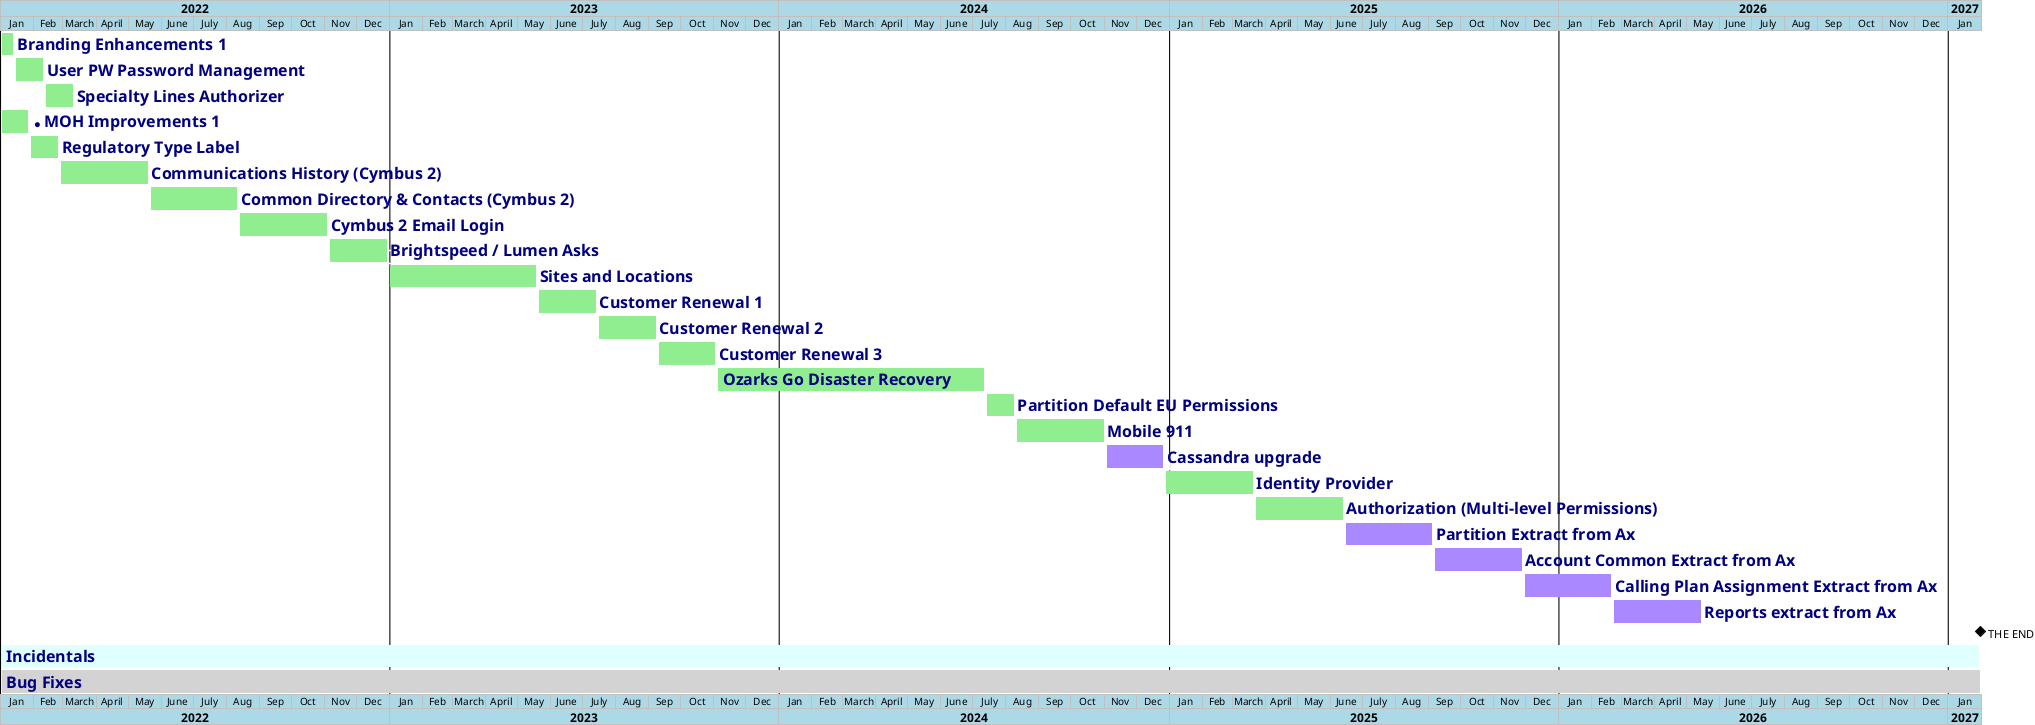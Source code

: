 @startgantt
<style>
    task {
        FontSize 16
        FontStyle bold
        FontColor navy
        BackgroundColor lightyellow
        LineColor black
    }
    timeline {
        BackgroundColor lightblue
    }
    arrow {
        LineColor white
    }
</style>
projectscale monthly zoom 1

Project starts 2022-01-01
then [Branding Enhancements 1] as [be1] lasts 2 weeks and is colored in lightgreen
then [User PW Password Management] as [eupw] lasts 4 weeks and is colored in lightgreen
then [Specialty Lines Authorizer] lasts 4 weeks and is colored in lightgreen
[*MOH Improvements 1] lasts 4 weeks and is colored in lightgreen
then [Regulatory Type Label] lasts 4 weeks and is colored in lightgreen
then [Communications History (Cymbus 2)] as [ch] lasts 12 weeks and is colored in lightgreen
then [Common Directory & Contacts (Cymbus 2)] as [cdc] lasts 12 weeks and is colored in lightgreen
then [Cymbus 2 Email Login] as [c2el] lasts 12 weeks and is colored in lightgreen
then [Brightspeed / Lumen Asks] as [bs] lasts 8 weeks and is colored in lightgreen
then [Sites and Locations] as [sal] lasts 20 weeks and is colored in lightgreen
then [Customer Renewal 1] as [cr1] lasts 8 weeks and is colored in lightgreen
then [Customer Renewal 2] as [cr2] lasts 8 weeks and is colored in lightgreen
then [Customer Renewal 3] as [cr3] lasts 8 weeks and is colored in lightgreen
then [Ozarks Go Disaster Recovery] as [ogdr] lasts 36 weeks and is colored in lightgreen
then [Partition Default EU Permissions] lasts 4 weeks and is colored in lightgreen
then [Mobile 911] lasts 12 weeks and is colored in lightgreen
then [Cassandra upgrade] lasts 8 weeks and is colored in #a8f
then [Identity Provider] lasts 12 weeks and is colored in lightgreen
then [Authorization (Multi-level Permissions)] lasts 12 weeks and is colored in lightgreen
then [Partition Extract from Ax] lasts 12 weeks and is colored in #a8f
then [Account Common Extract from Ax] lasts 12 weeks and is colored in #a8f
then [Calling Plan Assignment Extract from Ax] lasts 12 weeks and is colored in #a8f
then [Reports extract from Ax] lasts 12 weeks and is colored in #a8f

[THE END] as [end] happens on 2027-01-31

[Incidentals] starts 2022-01-01 and ends after [end]'s end and is colored in lightcyan
[Bug Fixes] starts 2022-01-01 and ends 1 day after [end]'s end and is colored in lightgrey

2022-01-01 is colored in black
'2022-04-01 is colored in lightgrey
'2022-07-01 is colored in lightgrey
'2022-10-01 is colored in lightgrey
2023-01-01 is colored in black
'2023-04-01 is colored in lightgrey
'2023-07-01 is colored in lightgrey
'2023-10-01 is colored in lightgrey
2024-01-01 is colored in black
'2024-04-01 is colored in lightgrey
'2024-07-01 is colored in lightgrey
'2024-10-01 is colored in lightgrey
2025-01-01 is colored in black
'2025-04-01 is colored in lightgrey
'2025-07-01 is colored in lightgrey
'2025-10-01 is colored in lightgrey
2026-01-01 is colored in black
2027-01-01 is colored in black

@endgantt